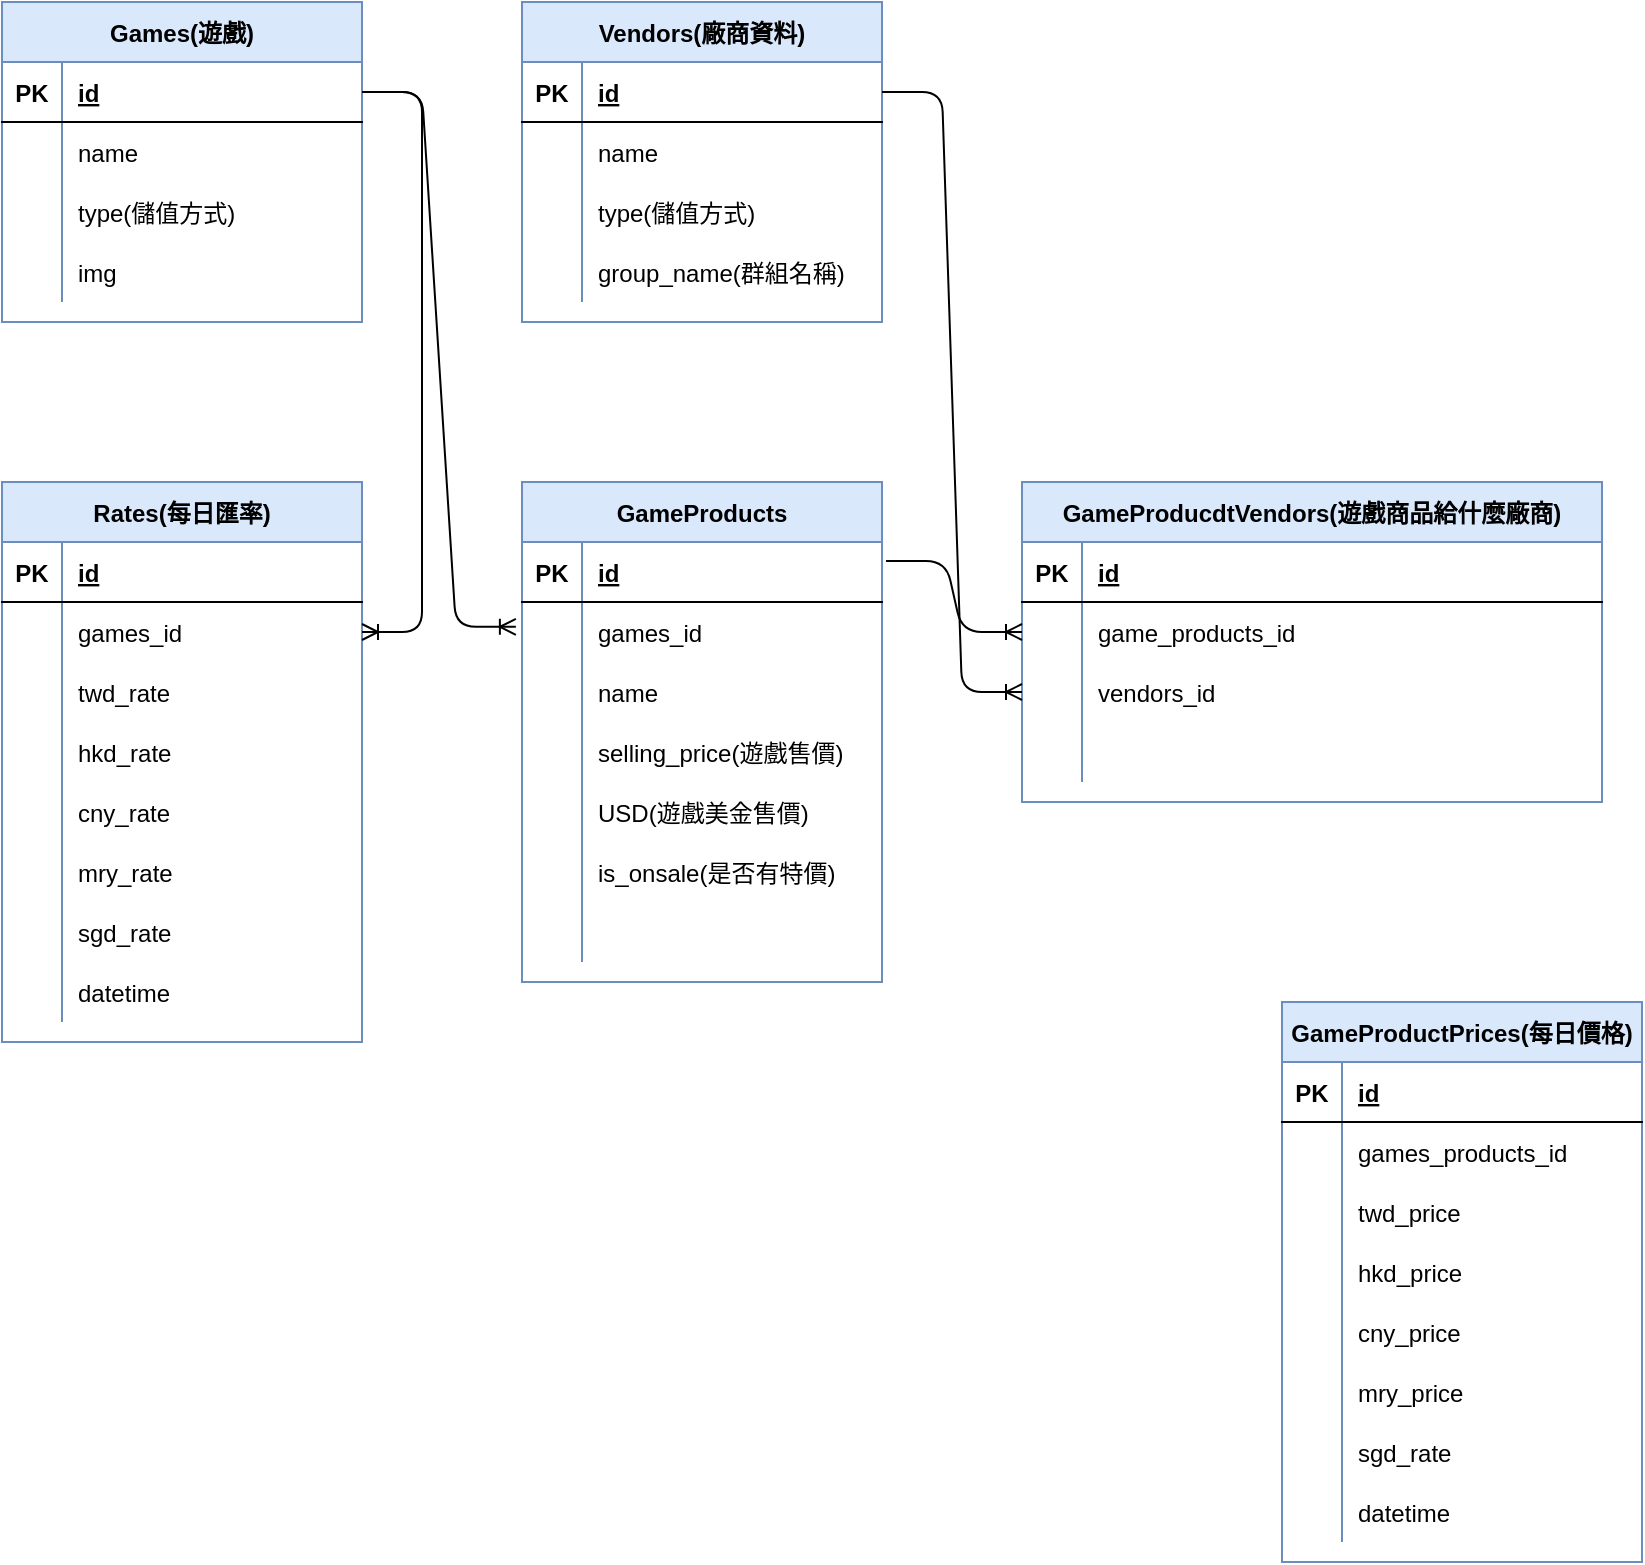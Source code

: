 <mxfile version="14.9.8" type="github">
  <diagram id="R2lEEEUBdFMjLlhIrx00" name="Page-1">
    <mxGraphModel dx="1178" dy="624" grid="1" gridSize="10" guides="1" tooltips="1" connect="1" arrows="1" fold="1" page="1" pageScale="1" pageWidth="1200" pageHeight="1600" math="0" shadow="0" extFonts="Permanent Marker^https://fonts.googleapis.com/css?family=Permanent+Marker">
      <root>
        <mxCell id="0" />
        <mxCell id="1" parent="0" />
        <mxCell id="zbWI23FzwU-KNYCi2q4J-28" value="Games(遊戲)" style="shape=table;startSize=30;container=1;collapsible=1;childLayout=tableLayout;fixedRows=1;rowLines=0;fontStyle=1;align=center;resizeLast=1;fillColor=#dae8fc;strokeColor=#6c8ebf;" vertex="1" parent="1">
          <mxGeometry x="150" y="40" width="180" height="160" as="geometry" />
        </mxCell>
        <mxCell id="zbWI23FzwU-KNYCi2q4J-29" value="" style="shape=partialRectangle;collapsible=0;dropTarget=0;pointerEvents=0;fillColor=none;top=0;left=0;bottom=1;right=0;points=[[0,0.5],[1,0.5]];portConstraint=eastwest;" vertex="1" parent="zbWI23FzwU-KNYCi2q4J-28">
          <mxGeometry y="30" width="180" height="30" as="geometry" />
        </mxCell>
        <mxCell id="zbWI23FzwU-KNYCi2q4J-30" value="PK" style="shape=partialRectangle;connectable=0;fillColor=none;top=0;left=0;bottom=0;right=0;fontStyle=1;overflow=hidden;" vertex="1" parent="zbWI23FzwU-KNYCi2q4J-29">
          <mxGeometry width="30" height="30" as="geometry" />
        </mxCell>
        <mxCell id="zbWI23FzwU-KNYCi2q4J-31" value="id" style="shape=partialRectangle;connectable=0;fillColor=none;top=0;left=0;bottom=0;right=0;align=left;spacingLeft=6;fontStyle=5;overflow=hidden;" vertex="1" parent="zbWI23FzwU-KNYCi2q4J-29">
          <mxGeometry x="30" width="150" height="30" as="geometry" />
        </mxCell>
        <mxCell id="zbWI23FzwU-KNYCi2q4J-32" value="" style="shape=partialRectangle;collapsible=0;dropTarget=0;pointerEvents=0;fillColor=none;top=0;left=0;bottom=0;right=0;points=[[0,0.5],[1,0.5]];portConstraint=eastwest;" vertex="1" parent="zbWI23FzwU-KNYCi2q4J-28">
          <mxGeometry y="60" width="180" height="30" as="geometry" />
        </mxCell>
        <mxCell id="zbWI23FzwU-KNYCi2q4J-33" value="" style="shape=partialRectangle;connectable=0;fillColor=none;top=0;left=0;bottom=0;right=0;editable=1;overflow=hidden;" vertex="1" parent="zbWI23FzwU-KNYCi2q4J-32">
          <mxGeometry width="30" height="30" as="geometry" />
        </mxCell>
        <mxCell id="zbWI23FzwU-KNYCi2q4J-34" value="name" style="shape=partialRectangle;connectable=0;fillColor=none;top=0;left=0;bottom=0;right=0;align=left;spacingLeft=6;overflow=hidden;" vertex="1" parent="zbWI23FzwU-KNYCi2q4J-32">
          <mxGeometry x="30" width="150" height="30" as="geometry" />
        </mxCell>
        <mxCell id="zbWI23FzwU-KNYCi2q4J-35" value="" style="shape=partialRectangle;collapsible=0;dropTarget=0;pointerEvents=0;fillColor=none;top=0;left=0;bottom=0;right=0;points=[[0,0.5],[1,0.5]];portConstraint=eastwest;" vertex="1" parent="zbWI23FzwU-KNYCi2q4J-28">
          <mxGeometry y="90" width="180" height="30" as="geometry" />
        </mxCell>
        <mxCell id="zbWI23FzwU-KNYCi2q4J-36" value="" style="shape=partialRectangle;connectable=0;fillColor=none;top=0;left=0;bottom=0;right=0;editable=1;overflow=hidden;" vertex="1" parent="zbWI23FzwU-KNYCi2q4J-35">
          <mxGeometry width="30" height="30" as="geometry" />
        </mxCell>
        <mxCell id="zbWI23FzwU-KNYCi2q4J-37" value="type(儲值方式)" style="shape=partialRectangle;connectable=0;fillColor=none;top=0;left=0;bottom=0;right=0;align=left;spacingLeft=6;overflow=hidden;" vertex="1" parent="zbWI23FzwU-KNYCi2q4J-35">
          <mxGeometry x="30" width="150" height="30" as="geometry" />
        </mxCell>
        <mxCell id="zbWI23FzwU-KNYCi2q4J-38" value="" style="shape=partialRectangle;collapsible=0;dropTarget=0;pointerEvents=0;fillColor=none;top=0;left=0;bottom=0;right=0;points=[[0,0.5],[1,0.5]];portConstraint=eastwest;" vertex="1" parent="zbWI23FzwU-KNYCi2q4J-28">
          <mxGeometry y="120" width="180" height="30" as="geometry" />
        </mxCell>
        <mxCell id="zbWI23FzwU-KNYCi2q4J-39" value="" style="shape=partialRectangle;connectable=0;fillColor=none;top=0;left=0;bottom=0;right=0;editable=1;overflow=hidden;" vertex="1" parent="zbWI23FzwU-KNYCi2q4J-38">
          <mxGeometry width="30" height="30" as="geometry" />
        </mxCell>
        <mxCell id="zbWI23FzwU-KNYCi2q4J-40" value="img" style="shape=partialRectangle;connectable=0;fillColor=none;top=0;left=0;bottom=0;right=0;align=left;spacingLeft=6;overflow=hidden;" vertex="1" parent="zbWI23FzwU-KNYCi2q4J-38">
          <mxGeometry x="30" width="150" height="30" as="geometry" />
        </mxCell>
        <mxCell id="zbWI23FzwU-KNYCi2q4J-41" value="GameProducts" style="shape=table;startSize=30;container=1;collapsible=1;childLayout=tableLayout;fixedRows=1;rowLines=0;fontStyle=1;align=center;resizeLast=1;fillColor=#dae8fc;strokeColor=#6c8ebf;" vertex="1" parent="1">
          <mxGeometry x="410" y="280" width="180" height="250" as="geometry" />
        </mxCell>
        <mxCell id="zbWI23FzwU-KNYCi2q4J-42" value="" style="shape=partialRectangle;collapsible=0;dropTarget=0;pointerEvents=0;fillColor=none;top=0;left=0;bottom=1;right=0;points=[[0,0.5],[1,0.5]];portConstraint=eastwest;" vertex="1" parent="zbWI23FzwU-KNYCi2q4J-41">
          <mxGeometry y="30" width="180" height="30" as="geometry" />
        </mxCell>
        <mxCell id="zbWI23FzwU-KNYCi2q4J-43" value="PK" style="shape=partialRectangle;connectable=0;fillColor=none;top=0;left=0;bottom=0;right=0;fontStyle=1;overflow=hidden;" vertex="1" parent="zbWI23FzwU-KNYCi2q4J-42">
          <mxGeometry width="30" height="30" as="geometry" />
        </mxCell>
        <mxCell id="zbWI23FzwU-KNYCi2q4J-44" value="id" style="shape=partialRectangle;connectable=0;fillColor=none;top=0;left=0;bottom=0;right=0;align=left;spacingLeft=6;fontStyle=5;overflow=hidden;" vertex="1" parent="zbWI23FzwU-KNYCi2q4J-42">
          <mxGeometry x="30" width="150" height="30" as="geometry" />
        </mxCell>
        <mxCell id="zbWI23FzwU-KNYCi2q4J-45" value="" style="shape=partialRectangle;collapsible=0;dropTarget=0;pointerEvents=0;fillColor=none;top=0;left=0;bottom=0;right=0;points=[[0,0.5],[1,0.5]];portConstraint=eastwest;" vertex="1" parent="zbWI23FzwU-KNYCi2q4J-41">
          <mxGeometry y="60" width="180" height="30" as="geometry" />
        </mxCell>
        <mxCell id="zbWI23FzwU-KNYCi2q4J-46" value="" style="shape=partialRectangle;connectable=0;fillColor=none;top=0;left=0;bottom=0;right=0;editable=1;overflow=hidden;" vertex="1" parent="zbWI23FzwU-KNYCi2q4J-45">
          <mxGeometry width="30" height="30" as="geometry" />
        </mxCell>
        <mxCell id="zbWI23FzwU-KNYCi2q4J-47" value="games_id" style="shape=partialRectangle;connectable=0;fillColor=none;top=0;left=0;bottom=0;right=0;align=left;spacingLeft=6;overflow=hidden;" vertex="1" parent="zbWI23FzwU-KNYCi2q4J-45">
          <mxGeometry x="30" width="150" height="30" as="geometry" />
        </mxCell>
        <mxCell id="zbWI23FzwU-KNYCi2q4J-48" value="" style="shape=partialRectangle;collapsible=0;dropTarget=0;pointerEvents=0;fillColor=none;top=0;left=0;bottom=0;right=0;points=[[0,0.5],[1,0.5]];portConstraint=eastwest;" vertex="1" parent="zbWI23FzwU-KNYCi2q4J-41">
          <mxGeometry y="90" width="180" height="30" as="geometry" />
        </mxCell>
        <mxCell id="zbWI23FzwU-KNYCi2q4J-49" value="" style="shape=partialRectangle;connectable=0;fillColor=none;top=0;left=0;bottom=0;right=0;editable=1;overflow=hidden;" vertex="1" parent="zbWI23FzwU-KNYCi2q4J-48">
          <mxGeometry width="30" height="30" as="geometry" />
        </mxCell>
        <mxCell id="zbWI23FzwU-KNYCi2q4J-50" value="name" style="shape=partialRectangle;connectable=0;fillColor=none;top=0;left=0;bottom=0;right=0;align=left;spacingLeft=6;overflow=hidden;" vertex="1" parent="zbWI23FzwU-KNYCi2q4J-48">
          <mxGeometry x="30" width="150" height="30" as="geometry" />
        </mxCell>
        <mxCell id="zbWI23FzwU-KNYCi2q4J-51" value="" style="shape=partialRectangle;collapsible=0;dropTarget=0;pointerEvents=0;fillColor=none;top=0;left=0;bottom=0;right=0;points=[[0,0.5],[1,0.5]];portConstraint=eastwest;" vertex="1" parent="zbWI23FzwU-KNYCi2q4J-41">
          <mxGeometry y="120" width="180" height="30" as="geometry" />
        </mxCell>
        <mxCell id="zbWI23FzwU-KNYCi2q4J-52" value="" style="shape=partialRectangle;connectable=0;fillColor=none;top=0;left=0;bottom=0;right=0;editable=1;overflow=hidden;" vertex="1" parent="zbWI23FzwU-KNYCi2q4J-51">
          <mxGeometry width="30" height="30" as="geometry" />
        </mxCell>
        <mxCell id="zbWI23FzwU-KNYCi2q4J-53" value="selling_price(遊戲售價)" style="shape=partialRectangle;connectable=0;fillColor=none;top=0;left=0;bottom=0;right=0;align=left;spacingLeft=6;overflow=hidden;" vertex="1" parent="zbWI23FzwU-KNYCi2q4J-51">
          <mxGeometry x="30" width="150" height="30" as="geometry" />
        </mxCell>
        <mxCell id="zbWI23FzwU-KNYCi2q4J-54" value="" style="shape=partialRectangle;collapsible=0;dropTarget=0;pointerEvents=0;fillColor=none;top=0;left=0;bottom=0;right=0;points=[[0,0.5],[1,0.5]];portConstraint=eastwest;" vertex="1" parent="zbWI23FzwU-KNYCi2q4J-41">
          <mxGeometry y="150" width="180" height="30" as="geometry" />
        </mxCell>
        <mxCell id="zbWI23FzwU-KNYCi2q4J-55" value="" style="shape=partialRectangle;connectable=0;fillColor=none;top=0;left=0;bottom=0;right=0;editable=1;overflow=hidden;" vertex="1" parent="zbWI23FzwU-KNYCi2q4J-54">
          <mxGeometry width="30" height="30" as="geometry" />
        </mxCell>
        <mxCell id="zbWI23FzwU-KNYCi2q4J-56" value="USD(遊戲美金售價)" style="shape=partialRectangle;connectable=0;fillColor=none;top=0;left=0;bottom=0;right=0;align=left;spacingLeft=6;overflow=hidden;" vertex="1" parent="zbWI23FzwU-KNYCi2q4J-54">
          <mxGeometry x="30" width="150" height="30" as="geometry" />
        </mxCell>
        <mxCell id="zbWI23FzwU-KNYCi2q4J-57" value="" style="shape=partialRectangle;collapsible=0;dropTarget=0;pointerEvents=0;fillColor=none;top=0;left=0;bottom=0;right=0;points=[[0,0.5],[1,0.5]];portConstraint=eastwest;" vertex="1" parent="zbWI23FzwU-KNYCi2q4J-41">
          <mxGeometry y="180" width="180" height="30" as="geometry" />
        </mxCell>
        <mxCell id="zbWI23FzwU-KNYCi2q4J-58" value="" style="shape=partialRectangle;connectable=0;fillColor=none;top=0;left=0;bottom=0;right=0;editable=1;overflow=hidden;" vertex="1" parent="zbWI23FzwU-KNYCi2q4J-57">
          <mxGeometry width="30" height="30" as="geometry" />
        </mxCell>
        <mxCell id="zbWI23FzwU-KNYCi2q4J-59" value="is_onsale(是否有特價)" style="shape=partialRectangle;connectable=0;fillColor=none;top=0;left=0;bottom=0;right=0;align=left;spacingLeft=6;overflow=hidden;" vertex="1" parent="zbWI23FzwU-KNYCi2q4J-57">
          <mxGeometry x="30" width="150" height="30" as="geometry" />
        </mxCell>
        <mxCell id="zbWI23FzwU-KNYCi2q4J-60" value="" style="shape=partialRectangle;collapsible=0;dropTarget=0;pointerEvents=0;fillColor=none;top=0;left=0;bottom=0;right=0;points=[[0,0.5],[1,0.5]];portConstraint=eastwest;" vertex="1" parent="zbWI23FzwU-KNYCi2q4J-41">
          <mxGeometry y="210" width="180" height="30" as="geometry" />
        </mxCell>
        <mxCell id="zbWI23FzwU-KNYCi2q4J-61" value="" style="shape=partialRectangle;connectable=0;fillColor=none;top=0;left=0;bottom=0;right=0;editable=1;overflow=hidden;" vertex="1" parent="zbWI23FzwU-KNYCi2q4J-60">
          <mxGeometry width="30" height="30" as="geometry" />
        </mxCell>
        <mxCell id="zbWI23FzwU-KNYCi2q4J-62" value="" style="shape=partialRectangle;connectable=0;fillColor=none;top=0;left=0;bottom=0;right=0;align=left;spacingLeft=6;overflow=hidden;" vertex="1" parent="zbWI23FzwU-KNYCi2q4J-60">
          <mxGeometry x="30" width="150" height="30" as="geometry" />
        </mxCell>
        <mxCell id="zbWI23FzwU-KNYCi2q4J-65" value="" style="edgeStyle=entityRelationEdgeStyle;fontSize=12;html=1;endArrow=ERoneToMany;entryX=-0.017;entryY=0.414;entryDx=0;entryDy=0;entryPerimeter=0;" edge="1" parent="1" source="zbWI23FzwU-KNYCi2q4J-29" target="zbWI23FzwU-KNYCi2q4J-45">
          <mxGeometry width="100" height="100" relative="1" as="geometry">
            <mxPoint x="350" y="370" as="sourcePoint" />
            <mxPoint x="450" y="270" as="targetPoint" />
          </mxGeometry>
        </mxCell>
        <mxCell id="zbWI23FzwU-KNYCi2q4J-66" value="Rates(每日匯率)" style="shape=table;startSize=30;container=1;collapsible=1;childLayout=tableLayout;fixedRows=1;rowLines=0;fontStyle=1;align=center;resizeLast=1;fillColor=#dae8fc;strokeColor=#6c8ebf;" vertex="1" parent="1">
          <mxGeometry x="150" y="280" width="180" height="280" as="geometry" />
        </mxCell>
        <mxCell id="zbWI23FzwU-KNYCi2q4J-67" value="" style="shape=partialRectangle;collapsible=0;dropTarget=0;pointerEvents=0;fillColor=none;top=0;left=0;bottom=1;right=0;points=[[0,0.5],[1,0.5]];portConstraint=eastwest;" vertex="1" parent="zbWI23FzwU-KNYCi2q4J-66">
          <mxGeometry y="30" width="180" height="30" as="geometry" />
        </mxCell>
        <mxCell id="zbWI23FzwU-KNYCi2q4J-68" value="PK" style="shape=partialRectangle;connectable=0;fillColor=none;top=0;left=0;bottom=0;right=0;fontStyle=1;overflow=hidden;" vertex="1" parent="zbWI23FzwU-KNYCi2q4J-67">
          <mxGeometry width="30" height="30" as="geometry" />
        </mxCell>
        <mxCell id="zbWI23FzwU-KNYCi2q4J-69" value="id" style="shape=partialRectangle;connectable=0;fillColor=none;top=0;left=0;bottom=0;right=0;align=left;spacingLeft=6;fontStyle=5;overflow=hidden;" vertex="1" parent="zbWI23FzwU-KNYCi2q4J-67">
          <mxGeometry x="30" width="150" height="30" as="geometry" />
        </mxCell>
        <mxCell id="zbWI23FzwU-KNYCi2q4J-70" value="" style="shape=partialRectangle;collapsible=0;dropTarget=0;pointerEvents=0;fillColor=none;top=0;left=0;bottom=0;right=0;points=[[0,0.5],[1,0.5]];portConstraint=eastwest;" vertex="1" parent="zbWI23FzwU-KNYCi2q4J-66">
          <mxGeometry y="60" width="180" height="30" as="geometry" />
        </mxCell>
        <mxCell id="zbWI23FzwU-KNYCi2q4J-71" value="" style="shape=partialRectangle;connectable=0;fillColor=none;top=0;left=0;bottom=0;right=0;editable=1;overflow=hidden;" vertex="1" parent="zbWI23FzwU-KNYCi2q4J-70">
          <mxGeometry width="30" height="30" as="geometry" />
        </mxCell>
        <mxCell id="zbWI23FzwU-KNYCi2q4J-72" value="games_id" style="shape=partialRectangle;connectable=0;fillColor=none;top=0;left=0;bottom=0;right=0;align=left;spacingLeft=6;overflow=hidden;" vertex="1" parent="zbWI23FzwU-KNYCi2q4J-70">
          <mxGeometry x="30" width="150" height="30" as="geometry" />
        </mxCell>
        <mxCell id="zbWI23FzwU-KNYCi2q4J-73" value="" style="shape=partialRectangle;collapsible=0;dropTarget=0;pointerEvents=0;fillColor=none;top=0;left=0;bottom=0;right=0;points=[[0,0.5],[1,0.5]];portConstraint=eastwest;" vertex="1" parent="zbWI23FzwU-KNYCi2q4J-66">
          <mxGeometry y="90" width="180" height="30" as="geometry" />
        </mxCell>
        <mxCell id="zbWI23FzwU-KNYCi2q4J-74" value="" style="shape=partialRectangle;connectable=0;fillColor=none;top=0;left=0;bottom=0;right=0;editable=1;overflow=hidden;" vertex="1" parent="zbWI23FzwU-KNYCi2q4J-73">
          <mxGeometry width="30" height="30" as="geometry" />
        </mxCell>
        <mxCell id="zbWI23FzwU-KNYCi2q4J-75" value="twd_rate" style="shape=partialRectangle;connectable=0;fillColor=none;top=0;left=0;bottom=0;right=0;align=left;spacingLeft=6;overflow=hidden;" vertex="1" parent="zbWI23FzwU-KNYCi2q4J-73">
          <mxGeometry x="30" width="150" height="30" as="geometry" />
        </mxCell>
        <mxCell id="zbWI23FzwU-KNYCi2q4J-76" value="" style="shape=partialRectangle;collapsible=0;dropTarget=0;pointerEvents=0;fillColor=none;top=0;left=0;bottom=0;right=0;points=[[0,0.5],[1,0.5]];portConstraint=eastwest;" vertex="1" parent="zbWI23FzwU-KNYCi2q4J-66">
          <mxGeometry y="120" width="180" height="30" as="geometry" />
        </mxCell>
        <mxCell id="zbWI23FzwU-KNYCi2q4J-77" value="" style="shape=partialRectangle;connectable=0;fillColor=none;top=0;left=0;bottom=0;right=0;editable=1;overflow=hidden;" vertex="1" parent="zbWI23FzwU-KNYCi2q4J-76">
          <mxGeometry width="30" height="30" as="geometry" />
        </mxCell>
        <mxCell id="zbWI23FzwU-KNYCi2q4J-78" value="hkd_rate" style="shape=partialRectangle;connectable=0;fillColor=none;top=0;left=0;bottom=0;right=0;align=left;spacingLeft=6;overflow=hidden;" vertex="1" parent="zbWI23FzwU-KNYCi2q4J-76">
          <mxGeometry x="30" width="150" height="30" as="geometry" />
        </mxCell>
        <mxCell id="zbWI23FzwU-KNYCi2q4J-79" value="" style="shape=partialRectangle;collapsible=0;dropTarget=0;pointerEvents=0;fillColor=none;top=0;left=0;bottom=0;right=0;points=[[0,0.5],[1,0.5]];portConstraint=eastwest;" vertex="1" parent="zbWI23FzwU-KNYCi2q4J-66">
          <mxGeometry y="150" width="180" height="30" as="geometry" />
        </mxCell>
        <mxCell id="zbWI23FzwU-KNYCi2q4J-80" value="" style="shape=partialRectangle;connectable=0;fillColor=none;top=0;left=0;bottom=0;right=0;editable=1;overflow=hidden;" vertex="1" parent="zbWI23FzwU-KNYCi2q4J-79">
          <mxGeometry width="30" height="30" as="geometry" />
        </mxCell>
        <mxCell id="zbWI23FzwU-KNYCi2q4J-81" value="cny_rate" style="shape=partialRectangle;connectable=0;fillColor=none;top=0;left=0;bottom=0;right=0;align=left;spacingLeft=6;overflow=hidden;" vertex="1" parent="zbWI23FzwU-KNYCi2q4J-79">
          <mxGeometry x="30" width="150" height="30" as="geometry" />
        </mxCell>
        <mxCell id="zbWI23FzwU-KNYCi2q4J-82" value="" style="shape=partialRectangle;collapsible=0;dropTarget=0;pointerEvents=0;fillColor=none;top=0;left=0;bottom=0;right=0;points=[[0,0.5],[1,0.5]];portConstraint=eastwest;" vertex="1" parent="zbWI23FzwU-KNYCi2q4J-66">
          <mxGeometry y="180" width="180" height="30" as="geometry" />
        </mxCell>
        <mxCell id="zbWI23FzwU-KNYCi2q4J-83" value="" style="shape=partialRectangle;connectable=0;fillColor=none;top=0;left=0;bottom=0;right=0;editable=1;overflow=hidden;" vertex="1" parent="zbWI23FzwU-KNYCi2q4J-82">
          <mxGeometry width="30" height="30" as="geometry" />
        </mxCell>
        <mxCell id="zbWI23FzwU-KNYCi2q4J-84" value="mry_rate" style="shape=partialRectangle;connectable=0;fillColor=none;top=0;left=0;bottom=0;right=0;align=left;spacingLeft=6;overflow=hidden;" vertex="1" parent="zbWI23FzwU-KNYCi2q4J-82">
          <mxGeometry x="30" width="150" height="30" as="geometry" />
        </mxCell>
        <mxCell id="zbWI23FzwU-KNYCi2q4J-85" value="" style="shape=partialRectangle;collapsible=0;dropTarget=0;pointerEvents=0;fillColor=none;top=0;left=0;bottom=0;right=0;points=[[0,0.5],[1,0.5]];portConstraint=eastwest;" vertex="1" parent="zbWI23FzwU-KNYCi2q4J-66">
          <mxGeometry y="210" width="180" height="30" as="geometry" />
        </mxCell>
        <mxCell id="zbWI23FzwU-KNYCi2q4J-86" value="" style="shape=partialRectangle;connectable=0;fillColor=none;top=0;left=0;bottom=0;right=0;editable=1;overflow=hidden;" vertex="1" parent="zbWI23FzwU-KNYCi2q4J-85">
          <mxGeometry width="30" height="30" as="geometry" />
        </mxCell>
        <mxCell id="zbWI23FzwU-KNYCi2q4J-87" value="sgd_rate" style="shape=partialRectangle;connectable=0;fillColor=none;top=0;left=0;bottom=0;right=0;align=left;spacingLeft=6;overflow=hidden;" vertex="1" parent="zbWI23FzwU-KNYCi2q4J-85">
          <mxGeometry x="30" width="150" height="30" as="geometry" />
        </mxCell>
        <mxCell id="zbWI23FzwU-KNYCi2q4J-88" value="" style="shape=partialRectangle;collapsible=0;dropTarget=0;pointerEvents=0;fillColor=none;top=0;left=0;bottom=0;right=0;points=[[0,0.5],[1,0.5]];portConstraint=eastwest;" vertex="1" parent="zbWI23FzwU-KNYCi2q4J-66">
          <mxGeometry y="240" width="180" height="30" as="geometry" />
        </mxCell>
        <mxCell id="zbWI23FzwU-KNYCi2q4J-89" value="" style="shape=partialRectangle;connectable=0;fillColor=none;top=0;left=0;bottom=0;right=0;editable=1;overflow=hidden;" vertex="1" parent="zbWI23FzwU-KNYCi2q4J-88">
          <mxGeometry width="30" height="30" as="geometry" />
        </mxCell>
        <mxCell id="zbWI23FzwU-KNYCi2q4J-90" value="datetime" style="shape=partialRectangle;connectable=0;fillColor=none;top=0;left=0;bottom=0;right=0;align=left;spacingLeft=6;overflow=hidden;" vertex="1" parent="zbWI23FzwU-KNYCi2q4J-88">
          <mxGeometry x="30" width="150" height="30" as="geometry" />
        </mxCell>
        <mxCell id="zbWI23FzwU-KNYCi2q4J-91" value="" style="edgeStyle=entityRelationEdgeStyle;fontSize=12;html=1;endArrow=ERoneToMany;exitX=1;exitY=0.5;exitDx=0;exitDy=0;entryX=1;entryY=0.5;entryDx=0;entryDy=0;" edge="1" parent="1" source="zbWI23FzwU-KNYCi2q4J-29" target="zbWI23FzwU-KNYCi2q4J-70">
          <mxGeometry width="100" height="100" relative="1" as="geometry">
            <mxPoint x="340" y="255" as="sourcePoint" />
            <mxPoint x="90" y="460" as="targetPoint" />
          </mxGeometry>
        </mxCell>
        <mxCell id="zbWI23FzwU-KNYCi2q4J-93" value="GameProductPrices(每日價格)" style="shape=table;startSize=30;container=1;collapsible=1;childLayout=tableLayout;fixedRows=1;rowLines=0;fontStyle=1;align=center;resizeLast=1;fillColor=#dae8fc;strokeColor=#6c8ebf;" vertex="1" parent="1">
          <mxGeometry x="790" y="540" width="180" height="280" as="geometry" />
        </mxCell>
        <mxCell id="zbWI23FzwU-KNYCi2q4J-94" value="" style="shape=partialRectangle;collapsible=0;dropTarget=0;pointerEvents=0;fillColor=none;top=0;left=0;bottom=1;right=0;points=[[0,0.5],[1,0.5]];portConstraint=eastwest;" vertex="1" parent="zbWI23FzwU-KNYCi2q4J-93">
          <mxGeometry y="30" width="180" height="30" as="geometry" />
        </mxCell>
        <mxCell id="zbWI23FzwU-KNYCi2q4J-95" value="PK" style="shape=partialRectangle;connectable=0;fillColor=none;top=0;left=0;bottom=0;right=0;fontStyle=1;overflow=hidden;" vertex="1" parent="zbWI23FzwU-KNYCi2q4J-94">
          <mxGeometry width="30" height="30" as="geometry" />
        </mxCell>
        <mxCell id="zbWI23FzwU-KNYCi2q4J-96" value="id" style="shape=partialRectangle;connectable=0;fillColor=none;top=0;left=0;bottom=0;right=0;align=left;spacingLeft=6;fontStyle=5;overflow=hidden;" vertex="1" parent="zbWI23FzwU-KNYCi2q4J-94">
          <mxGeometry x="30" width="150" height="30" as="geometry" />
        </mxCell>
        <mxCell id="zbWI23FzwU-KNYCi2q4J-97" value="" style="shape=partialRectangle;collapsible=0;dropTarget=0;pointerEvents=0;fillColor=none;top=0;left=0;bottom=0;right=0;points=[[0,0.5],[1,0.5]];portConstraint=eastwest;" vertex="1" parent="zbWI23FzwU-KNYCi2q4J-93">
          <mxGeometry y="60" width="180" height="30" as="geometry" />
        </mxCell>
        <mxCell id="zbWI23FzwU-KNYCi2q4J-98" value="" style="shape=partialRectangle;connectable=0;fillColor=none;top=0;left=0;bottom=0;right=0;editable=1;overflow=hidden;" vertex="1" parent="zbWI23FzwU-KNYCi2q4J-97">
          <mxGeometry width="30" height="30" as="geometry" />
        </mxCell>
        <mxCell id="zbWI23FzwU-KNYCi2q4J-99" value="games_products_id" style="shape=partialRectangle;connectable=0;fillColor=none;top=0;left=0;bottom=0;right=0;align=left;spacingLeft=6;overflow=hidden;" vertex="1" parent="zbWI23FzwU-KNYCi2q4J-97">
          <mxGeometry x="30" width="150" height="30" as="geometry" />
        </mxCell>
        <mxCell id="zbWI23FzwU-KNYCi2q4J-100" value="" style="shape=partialRectangle;collapsible=0;dropTarget=0;pointerEvents=0;fillColor=none;top=0;left=0;bottom=0;right=0;points=[[0,0.5],[1,0.5]];portConstraint=eastwest;" vertex="1" parent="zbWI23FzwU-KNYCi2q4J-93">
          <mxGeometry y="90" width="180" height="30" as="geometry" />
        </mxCell>
        <mxCell id="zbWI23FzwU-KNYCi2q4J-101" value="" style="shape=partialRectangle;connectable=0;fillColor=none;top=0;left=0;bottom=0;right=0;editable=1;overflow=hidden;" vertex="1" parent="zbWI23FzwU-KNYCi2q4J-100">
          <mxGeometry width="30" height="30" as="geometry" />
        </mxCell>
        <mxCell id="zbWI23FzwU-KNYCi2q4J-102" value="twd_price" style="shape=partialRectangle;connectable=0;fillColor=none;top=0;left=0;bottom=0;right=0;align=left;spacingLeft=6;overflow=hidden;" vertex="1" parent="zbWI23FzwU-KNYCi2q4J-100">
          <mxGeometry x="30" width="150" height="30" as="geometry" />
        </mxCell>
        <mxCell id="zbWI23FzwU-KNYCi2q4J-103" value="" style="shape=partialRectangle;collapsible=0;dropTarget=0;pointerEvents=0;fillColor=none;top=0;left=0;bottom=0;right=0;points=[[0,0.5],[1,0.5]];portConstraint=eastwest;" vertex="1" parent="zbWI23FzwU-KNYCi2q4J-93">
          <mxGeometry y="120" width="180" height="30" as="geometry" />
        </mxCell>
        <mxCell id="zbWI23FzwU-KNYCi2q4J-104" value="" style="shape=partialRectangle;connectable=0;fillColor=none;top=0;left=0;bottom=0;right=0;editable=1;overflow=hidden;" vertex="1" parent="zbWI23FzwU-KNYCi2q4J-103">
          <mxGeometry width="30" height="30" as="geometry" />
        </mxCell>
        <mxCell id="zbWI23FzwU-KNYCi2q4J-105" value="hkd_price" style="shape=partialRectangle;connectable=0;fillColor=none;top=0;left=0;bottom=0;right=0;align=left;spacingLeft=6;overflow=hidden;" vertex="1" parent="zbWI23FzwU-KNYCi2q4J-103">
          <mxGeometry x="30" width="150" height="30" as="geometry" />
        </mxCell>
        <mxCell id="zbWI23FzwU-KNYCi2q4J-106" value="" style="shape=partialRectangle;collapsible=0;dropTarget=0;pointerEvents=0;fillColor=none;top=0;left=0;bottom=0;right=0;points=[[0,0.5],[1,0.5]];portConstraint=eastwest;" vertex="1" parent="zbWI23FzwU-KNYCi2q4J-93">
          <mxGeometry y="150" width="180" height="30" as="geometry" />
        </mxCell>
        <mxCell id="zbWI23FzwU-KNYCi2q4J-107" value="" style="shape=partialRectangle;connectable=0;fillColor=none;top=0;left=0;bottom=0;right=0;editable=1;overflow=hidden;" vertex="1" parent="zbWI23FzwU-KNYCi2q4J-106">
          <mxGeometry width="30" height="30" as="geometry" />
        </mxCell>
        <mxCell id="zbWI23FzwU-KNYCi2q4J-108" value="cny_price" style="shape=partialRectangle;connectable=0;fillColor=none;top=0;left=0;bottom=0;right=0;align=left;spacingLeft=6;overflow=hidden;" vertex="1" parent="zbWI23FzwU-KNYCi2q4J-106">
          <mxGeometry x="30" width="150" height="30" as="geometry" />
        </mxCell>
        <mxCell id="zbWI23FzwU-KNYCi2q4J-109" value="" style="shape=partialRectangle;collapsible=0;dropTarget=0;pointerEvents=0;fillColor=none;top=0;left=0;bottom=0;right=0;points=[[0,0.5],[1,0.5]];portConstraint=eastwest;" vertex="1" parent="zbWI23FzwU-KNYCi2q4J-93">
          <mxGeometry y="180" width="180" height="30" as="geometry" />
        </mxCell>
        <mxCell id="zbWI23FzwU-KNYCi2q4J-110" value="" style="shape=partialRectangle;connectable=0;fillColor=none;top=0;left=0;bottom=0;right=0;editable=1;overflow=hidden;" vertex="1" parent="zbWI23FzwU-KNYCi2q4J-109">
          <mxGeometry width="30" height="30" as="geometry" />
        </mxCell>
        <mxCell id="zbWI23FzwU-KNYCi2q4J-111" value="mry_price" style="shape=partialRectangle;connectable=0;fillColor=none;top=0;left=0;bottom=0;right=0;align=left;spacingLeft=6;overflow=hidden;" vertex="1" parent="zbWI23FzwU-KNYCi2q4J-109">
          <mxGeometry x="30" width="150" height="30" as="geometry" />
        </mxCell>
        <mxCell id="zbWI23FzwU-KNYCi2q4J-112" value="" style="shape=partialRectangle;collapsible=0;dropTarget=0;pointerEvents=0;fillColor=none;top=0;left=0;bottom=0;right=0;points=[[0,0.5],[1,0.5]];portConstraint=eastwest;" vertex="1" parent="zbWI23FzwU-KNYCi2q4J-93">
          <mxGeometry y="210" width="180" height="30" as="geometry" />
        </mxCell>
        <mxCell id="zbWI23FzwU-KNYCi2q4J-113" value="" style="shape=partialRectangle;connectable=0;fillColor=none;top=0;left=0;bottom=0;right=0;editable=1;overflow=hidden;" vertex="1" parent="zbWI23FzwU-KNYCi2q4J-112">
          <mxGeometry width="30" height="30" as="geometry" />
        </mxCell>
        <mxCell id="zbWI23FzwU-KNYCi2q4J-114" value="sgd_rate" style="shape=partialRectangle;connectable=0;fillColor=none;top=0;left=0;bottom=0;right=0;align=left;spacingLeft=6;overflow=hidden;" vertex="1" parent="zbWI23FzwU-KNYCi2q4J-112">
          <mxGeometry x="30" width="150" height="30" as="geometry" />
        </mxCell>
        <mxCell id="zbWI23FzwU-KNYCi2q4J-115" value="" style="shape=partialRectangle;collapsible=0;dropTarget=0;pointerEvents=0;fillColor=none;top=0;left=0;bottom=0;right=0;points=[[0,0.5],[1,0.5]];portConstraint=eastwest;" vertex="1" parent="zbWI23FzwU-KNYCi2q4J-93">
          <mxGeometry y="240" width="180" height="30" as="geometry" />
        </mxCell>
        <mxCell id="zbWI23FzwU-KNYCi2q4J-116" value="" style="shape=partialRectangle;connectable=0;fillColor=none;top=0;left=0;bottom=0;right=0;editable=1;overflow=hidden;" vertex="1" parent="zbWI23FzwU-KNYCi2q4J-115">
          <mxGeometry width="30" height="30" as="geometry" />
        </mxCell>
        <mxCell id="zbWI23FzwU-KNYCi2q4J-117" value="datetime" style="shape=partialRectangle;connectable=0;fillColor=none;top=0;left=0;bottom=0;right=0;align=left;spacingLeft=6;overflow=hidden;" vertex="1" parent="zbWI23FzwU-KNYCi2q4J-115">
          <mxGeometry x="30" width="150" height="30" as="geometry" />
        </mxCell>
        <mxCell id="zbWI23FzwU-KNYCi2q4J-119" value="Vendors(廠商資料)" style="shape=table;startSize=30;container=1;collapsible=1;childLayout=tableLayout;fixedRows=1;rowLines=0;fontStyle=1;align=center;resizeLast=1;fillColor=#dae8fc;strokeColor=#6c8ebf;" vertex="1" parent="1">
          <mxGeometry x="410" y="40" width="180" height="160" as="geometry" />
        </mxCell>
        <mxCell id="zbWI23FzwU-KNYCi2q4J-120" value="" style="shape=partialRectangle;collapsible=0;dropTarget=0;pointerEvents=0;fillColor=none;top=0;left=0;bottom=1;right=0;points=[[0,0.5],[1,0.5]];portConstraint=eastwest;" vertex="1" parent="zbWI23FzwU-KNYCi2q4J-119">
          <mxGeometry y="30" width="180" height="30" as="geometry" />
        </mxCell>
        <mxCell id="zbWI23FzwU-KNYCi2q4J-121" value="PK" style="shape=partialRectangle;connectable=0;fillColor=none;top=0;left=0;bottom=0;right=0;fontStyle=1;overflow=hidden;" vertex="1" parent="zbWI23FzwU-KNYCi2q4J-120">
          <mxGeometry width="30" height="30" as="geometry" />
        </mxCell>
        <mxCell id="zbWI23FzwU-KNYCi2q4J-122" value="id" style="shape=partialRectangle;connectable=0;fillColor=none;top=0;left=0;bottom=0;right=0;align=left;spacingLeft=6;fontStyle=5;overflow=hidden;" vertex="1" parent="zbWI23FzwU-KNYCi2q4J-120">
          <mxGeometry x="30" width="150" height="30" as="geometry" />
        </mxCell>
        <mxCell id="zbWI23FzwU-KNYCi2q4J-123" value="" style="shape=partialRectangle;collapsible=0;dropTarget=0;pointerEvents=0;fillColor=none;top=0;left=0;bottom=0;right=0;points=[[0,0.5],[1,0.5]];portConstraint=eastwest;" vertex="1" parent="zbWI23FzwU-KNYCi2q4J-119">
          <mxGeometry y="60" width="180" height="30" as="geometry" />
        </mxCell>
        <mxCell id="zbWI23FzwU-KNYCi2q4J-124" value="" style="shape=partialRectangle;connectable=0;fillColor=none;top=0;left=0;bottom=0;right=0;editable=1;overflow=hidden;" vertex="1" parent="zbWI23FzwU-KNYCi2q4J-123">
          <mxGeometry width="30" height="30" as="geometry" />
        </mxCell>
        <mxCell id="zbWI23FzwU-KNYCi2q4J-125" value="name" style="shape=partialRectangle;connectable=0;fillColor=none;top=0;left=0;bottom=0;right=0;align=left;spacingLeft=6;overflow=hidden;" vertex="1" parent="zbWI23FzwU-KNYCi2q4J-123">
          <mxGeometry x="30" width="150" height="30" as="geometry" />
        </mxCell>
        <mxCell id="zbWI23FzwU-KNYCi2q4J-126" value="" style="shape=partialRectangle;collapsible=0;dropTarget=0;pointerEvents=0;fillColor=none;top=0;left=0;bottom=0;right=0;points=[[0,0.5],[1,0.5]];portConstraint=eastwest;" vertex="1" parent="zbWI23FzwU-KNYCi2q4J-119">
          <mxGeometry y="90" width="180" height="30" as="geometry" />
        </mxCell>
        <mxCell id="zbWI23FzwU-KNYCi2q4J-127" value="" style="shape=partialRectangle;connectable=0;fillColor=none;top=0;left=0;bottom=0;right=0;editable=1;overflow=hidden;" vertex="1" parent="zbWI23FzwU-KNYCi2q4J-126">
          <mxGeometry width="30" height="30" as="geometry" />
        </mxCell>
        <mxCell id="zbWI23FzwU-KNYCi2q4J-128" value="type(儲值方式)" style="shape=partialRectangle;connectable=0;fillColor=none;top=0;left=0;bottom=0;right=0;align=left;spacingLeft=6;overflow=hidden;" vertex="1" parent="zbWI23FzwU-KNYCi2q4J-126">
          <mxGeometry x="30" width="150" height="30" as="geometry" />
        </mxCell>
        <mxCell id="zbWI23FzwU-KNYCi2q4J-129" value="" style="shape=partialRectangle;collapsible=0;dropTarget=0;pointerEvents=0;fillColor=none;top=0;left=0;bottom=0;right=0;points=[[0,0.5],[1,0.5]];portConstraint=eastwest;" vertex="1" parent="zbWI23FzwU-KNYCi2q4J-119">
          <mxGeometry y="120" width="180" height="30" as="geometry" />
        </mxCell>
        <mxCell id="zbWI23FzwU-KNYCi2q4J-130" value="" style="shape=partialRectangle;connectable=0;fillColor=none;top=0;left=0;bottom=0;right=0;editable=1;overflow=hidden;" vertex="1" parent="zbWI23FzwU-KNYCi2q4J-129">
          <mxGeometry width="30" height="30" as="geometry" />
        </mxCell>
        <mxCell id="zbWI23FzwU-KNYCi2q4J-131" value="group_name(群組名稱)" style="shape=partialRectangle;connectable=0;fillColor=none;top=0;left=0;bottom=0;right=0;align=left;spacingLeft=6;overflow=hidden;" vertex="1" parent="zbWI23FzwU-KNYCi2q4J-129">
          <mxGeometry x="30" width="150" height="30" as="geometry" />
        </mxCell>
        <mxCell id="zbWI23FzwU-KNYCi2q4J-132" value="GameProducdtVendors(遊戲商品給什麼廠商)" style="shape=table;startSize=30;container=1;collapsible=1;childLayout=tableLayout;fixedRows=1;rowLines=0;fontStyle=1;align=center;resizeLast=1;fillColor=#dae8fc;strokeColor=#6c8ebf;" vertex="1" parent="1">
          <mxGeometry x="660" y="280" width="290" height="160" as="geometry" />
        </mxCell>
        <mxCell id="zbWI23FzwU-KNYCi2q4J-133" value="" style="shape=partialRectangle;collapsible=0;dropTarget=0;pointerEvents=0;fillColor=none;top=0;left=0;bottom=1;right=0;points=[[0,0.5],[1,0.5]];portConstraint=eastwest;" vertex="1" parent="zbWI23FzwU-KNYCi2q4J-132">
          <mxGeometry y="30" width="290" height="30" as="geometry" />
        </mxCell>
        <mxCell id="zbWI23FzwU-KNYCi2q4J-134" value="PK" style="shape=partialRectangle;connectable=0;fillColor=none;top=0;left=0;bottom=0;right=0;fontStyle=1;overflow=hidden;" vertex="1" parent="zbWI23FzwU-KNYCi2q4J-133">
          <mxGeometry width="30" height="30" as="geometry" />
        </mxCell>
        <mxCell id="zbWI23FzwU-KNYCi2q4J-135" value="id" style="shape=partialRectangle;connectable=0;fillColor=none;top=0;left=0;bottom=0;right=0;align=left;spacingLeft=6;fontStyle=5;overflow=hidden;" vertex="1" parent="zbWI23FzwU-KNYCi2q4J-133">
          <mxGeometry x="30" width="260" height="30" as="geometry" />
        </mxCell>
        <mxCell id="zbWI23FzwU-KNYCi2q4J-136" value="" style="shape=partialRectangle;collapsible=0;dropTarget=0;pointerEvents=0;fillColor=none;top=0;left=0;bottom=0;right=0;points=[[0,0.5],[1,0.5]];portConstraint=eastwest;" vertex="1" parent="zbWI23FzwU-KNYCi2q4J-132">
          <mxGeometry y="60" width="290" height="30" as="geometry" />
        </mxCell>
        <mxCell id="zbWI23FzwU-KNYCi2q4J-137" value="" style="shape=partialRectangle;connectable=0;fillColor=none;top=0;left=0;bottom=0;right=0;editable=1;overflow=hidden;" vertex="1" parent="zbWI23FzwU-KNYCi2q4J-136">
          <mxGeometry width="30" height="30" as="geometry" />
        </mxCell>
        <mxCell id="zbWI23FzwU-KNYCi2q4J-138" value="game_products_id" style="shape=partialRectangle;connectable=0;fillColor=none;top=0;left=0;bottom=0;right=0;align=left;spacingLeft=6;overflow=hidden;" vertex="1" parent="zbWI23FzwU-KNYCi2q4J-136">
          <mxGeometry x="30" width="260" height="30" as="geometry" />
        </mxCell>
        <mxCell id="zbWI23FzwU-KNYCi2q4J-139" value="" style="shape=partialRectangle;collapsible=0;dropTarget=0;pointerEvents=0;fillColor=none;top=0;left=0;bottom=0;right=0;points=[[0,0.5],[1,0.5]];portConstraint=eastwest;" vertex="1" parent="zbWI23FzwU-KNYCi2q4J-132">
          <mxGeometry y="90" width="290" height="30" as="geometry" />
        </mxCell>
        <mxCell id="zbWI23FzwU-KNYCi2q4J-140" value="" style="shape=partialRectangle;connectable=0;fillColor=none;top=0;left=0;bottom=0;right=0;editable=1;overflow=hidden;" vertex="1" parent="zbWI23FzwU-KNYCi2q4J-139">
          <mxGeometry width="30" height="30" as="geometry" />
        </mxCell>
        <mxCell id="zbWI23FzwU-KNYCi2q4J-141" value="vendors_id" style="shape=partialRectangle;connectable=0;fillColor=none;top=0;left=0;bottom=0;right=0;align=left;spacingLeft=6;overflow=hidden;" vertex="1" parent="zbWI23FzwU-KNYCi2q4J-139">
          <mxGeometry x="30" width="260" height="30" as="geometry" />
        </mxCell>
        <mxCell id="zbWI23FzwU-KNYCi2q4J-142" value="" style="shape=partialRectangle;collapsible=0;dropTarget=0;pointerEvents=0;fillColor=none;top=0;left=0;bottom=0;right=0;points=[[0,0.5],[1,0.5]];portConstraint=eastwest;" vertex="1" parent="zbWI23FzwU-KNYCi2q4J-132">
          <mxGeometry y="120" width="290" height="30" as="geometry" />
        </mxCell>
        <mxCell id="zbWI23FzwU-KNYCi2q4J-143" value="" style="shape=partialRectangle;connectable=0;fillColor=none;top=0;left=0;bottom=0;right=0;editable=1;overflow=hidden;" vertex="1" parent="zbWI23FzwU-KNYCi2q4J-142">
          <mxGeometry width="30" height="30" as="geometry" />
        </mxCell>
        <mxCell id="zbWI23FzwU-KNYCi2q4J-144" value="" style="shape=partialRectangle;connectable=0;fillColor=none;top=0;left=0;bottom=0;right=0;align=left;spacingLeft=6;overflow=hidden;" vertex="1" parent="zbWI23FzwU-KNYCi2q4J-142">
          <mxGeometry x="30" width="260" height="30" as="geometry" />
        </mxCell>
        <mxCell id="zbWI23FzwU-KNYCi2q4J-146" value="" style="edgeStyle=entityRelationEdgeStyle;fontSize=12;html=1;endArrow=ERoneToMany;exitX=1.011;exitY=0.317;exitDx=0;exitDy=0;exitPerimeter=0;" edge="1" parent="1" source="zbWI23FzwU-KNYCi2q4J-42" target="zbWI23FzwU-KNYCi2q4J-136">
          <mxGeometry width="100" height="100" relative="1" as="geometry">
            <mxPoint x="590" y="330" as="sourcePoint" />
            <mxPoint x="660" y="357" as="targetPoint" />
          </mxGeometry>
        </mxCell>
        <mxCell id="zbWI23FzwU-KNYCi2q4J-147" value="" style="edgeStyle=entityRelationEdgeStyle;fontSize=12;html=1;endArrow=ERoneToMany;exitX=1;exitY=0.5;exitDx=0;exitDy=0;" edge="1" parent="1" source="zbWI23FzwU-KNYCi2q4J-120" target="zbWI23FzwU-KNYCi2q4J-139">
          <mxGeometry width="100" height="100" relative="1" as="geometry">
            <mxPoint x="330" y="100" as="sourcePoint" />
            <mxPoint x="398.02" y="135.49" as="targetPoint" />
          </mxGeometry>
        </mxCell>
      </root>
    </mxGraphModel>
  </diagram>
</mxfile>
